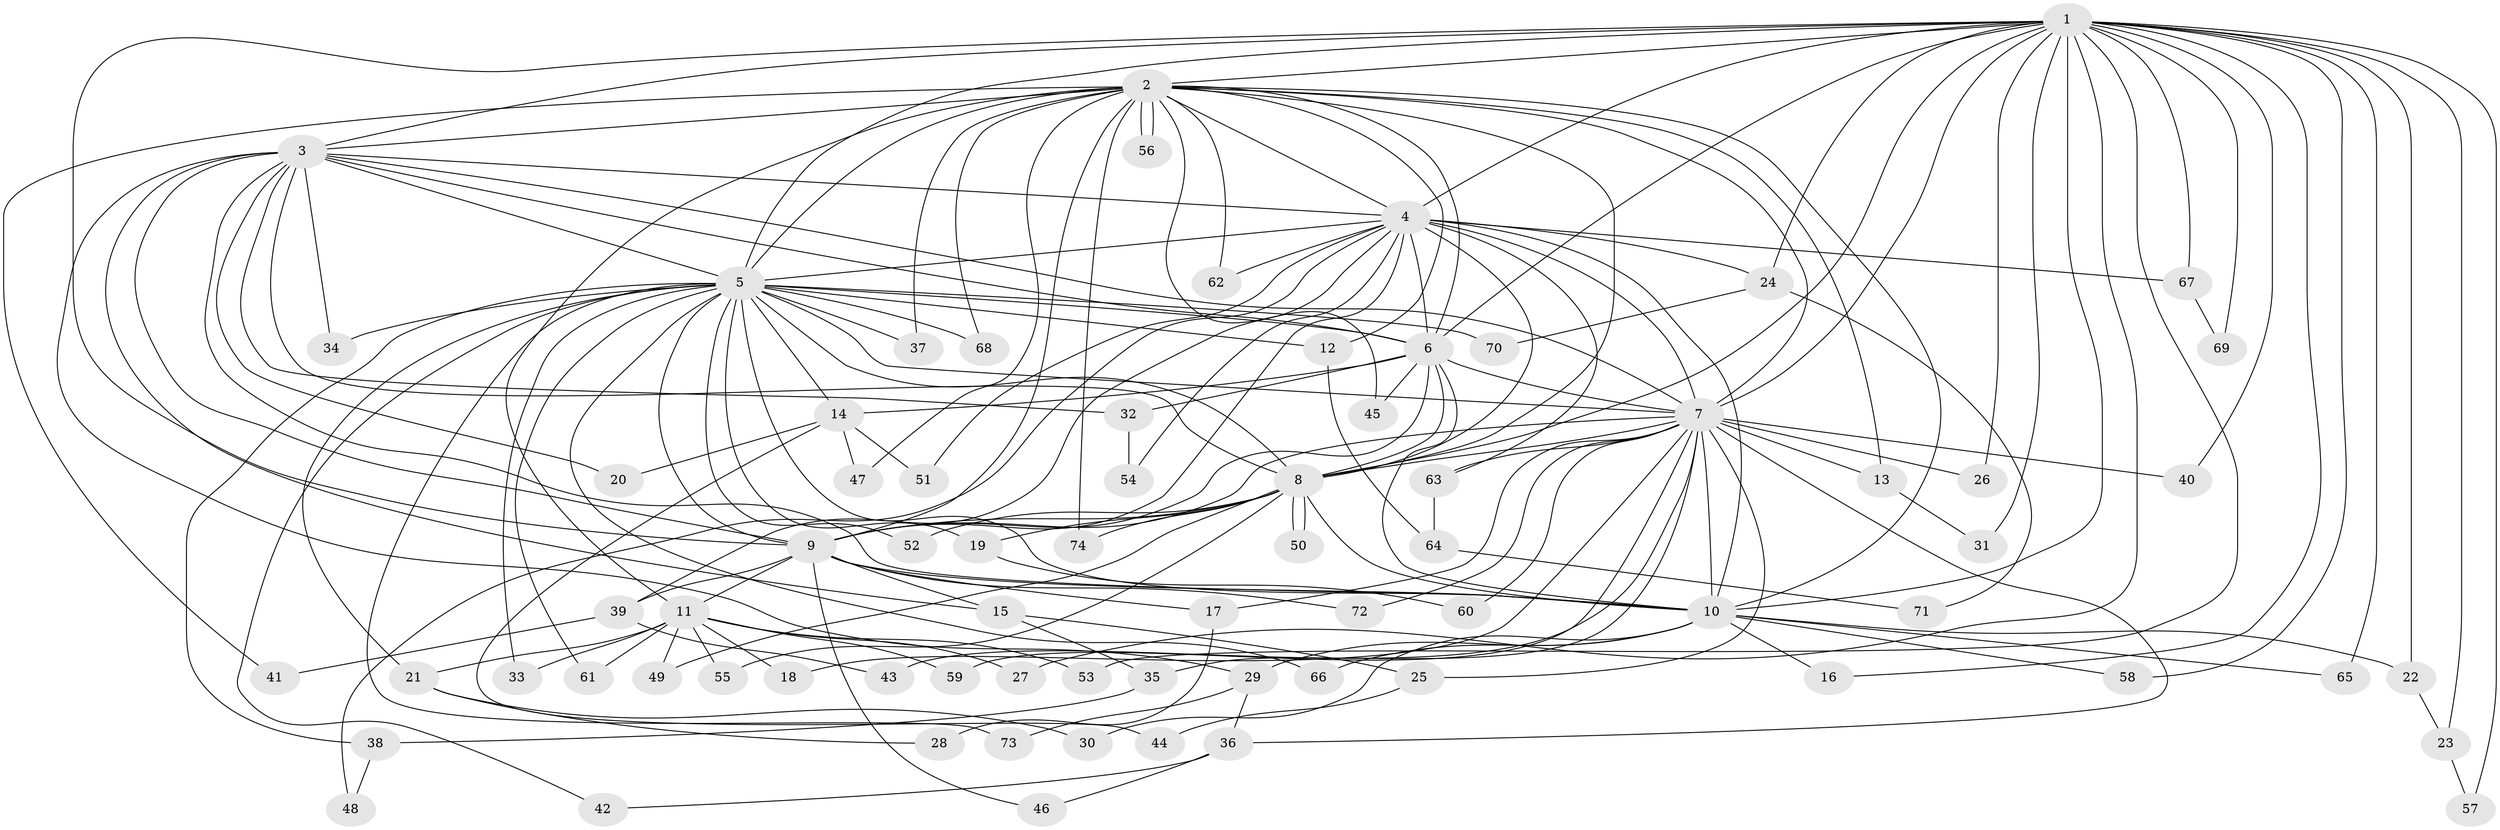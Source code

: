 // Generated by graph-tools (version 1.1) at 2025/01/03/09/25 03:01:20]
// undirected, 74 vertices, 173 edges
graph export_dot {
graph [start="1"]
  node [color=gray90,style=filled];
  1;
  2;
  3;
  4;
  5;
  6;
  7;
  8;
  9;
  10;
  11;
  12;
  13;
  14;
  15;
  16;
  17;
  18;
  19;
  20;
  21;
  22;
  23;
  24;
  25;
  26;
  27;
  28;
  29;
  30;
  31;
  32;
  33;
  34;
  35;
  36;
  37;
  38;
  39;
  40;
  41;
  42;
  43;
  44;
  45;
  46;
  47;
  48;
  49;
  50;
  51;
  52;
  53;
  54;
  55;
  56;
  57;
  58;
  59;
  60;
  61;
  62;
  63;
  64;
  65;
  66;
  67;
  68;
  69;
  70;
  71;
  72;
  73;
  74;
  1 -- 2;
  1 -- 3;
  1 -- 4;
  1 -- 5;
  1 -- 6;
  1 -- 7;
  1 -- 8;
  1 -- 9;
  1 -- 10;
  1 -- 16;
  1 -- 22;
  1 -- 23;
  1 -- 24;
  1 -- 26;
  1 -- 27;
  1 -- 31;
  1 -- 40;
  1 -- 53;
  1 -- 57;
  1 -- 58;
  1 -- 65;
  1 -- 67;
  1 -- 69;
  2 -- 3;
  2 -- 4;
  2 -- 5;
  2 -- 6;
  2 -- 7;
  2 -- 8;
  2 -- 9;
  2 -- 10;
  2 -- 11;
  2 -- 12;
  2 -- 13;
  2 -- 37;
  2 -- 41;
  2 -- 45;
  2 -- 47;
  2 -- 56;
  2 -- 56;
  2 -- 62;
  2 -- 68;
  2 -- 74;
  3 -- 4;
  3 -- 5;
  3 -- 6;
  3 -- 7;
  3 -- 8;
  3 -- 9;
  3 -- 10;
  3 -- 15;
  3 -- 20;
  3 -- 29;
  3 -- 32;
  3 -- 34;
  4 -- 5;
  4 -- 6;
  4 -- 7;
  4 -- 8;
  4 -- 9;
  4 -- 10;
  4 -- 24;
  4 -- 39;
  4 -- 48;
  4 -- 51;
  4 -- 54;
  4 -- 62;
  4 -- 63;
  4 -- 67;
  5 -- 6;
  5 -- 7;
  5 -- 8;
  5 -- 9;
  5 -- 10;
  5 -- 12;
  5 -- 14;
  5 -- 19;
  5 -- 21;
  5 -- 33;
  5 -- 34;
  5 -- 37;
  5 -- 38;
  5 -- 42;
  5 -- 52;
  5 -- 61;
  5 -- 66;
  5 -- 68;
  5 -- 70;
  5 -- 73;
  6 -- 7;
  6 -- 8;
  6 -- 9;
  6 -- 10;
  6 -- 14;
  6 -- 32;
  6 -- 45;
  7 -- 8;
  7 -- 9;
  7 -- 10;
  7 -- 13;
  7 -- 17;
  7 -- 18;
  7 -- 25;
  7 -- 26;
  7 -- 35;
  7 -- 36;
  7 -- 40;
  7 -- 43;
  7 -- 59;
  7 -- 60;
  7 -- 63;
  7 -- 72;
  8 -- 9;
  8 -- 10;
  8 -- 19;
  8 -- 49;
  8 -- 50;
  8 -- 50;
  8 -- 52;
  8 -- 55;
  8 -- 74;
  9 -- 10;
  9 -- 11;
  9 -- 15;
  9 -- 17;
  9 -- 39;
  9 -- 46;
  9 -- 72;
  10 -- 16;
  10 -- 22;
  10 -- 29;
  10 -- 30;
  10 -- 58;
  10 -- 65;
  10 -- 66;
  11 -- 18;
  11 -- 21;
  11 -- 27;
  11 -- 33;
  11 -- 49;
  11 -- 53;
  11 -- 55;
  11 -- 59;
  11 -- 61;
  12 -- 64;
  13 -- 31;
  14 -- 20;
  14 -- 44;
  14 -- 47;
  14 -- 51;
  15 -- 25;
  15 -- 35;
  17 -- 28;
  19 -- 60;
  21 -- 28;
  21 -- 30;
  22 -- 23;
  23 -- 57;
  24 -- 70;
  24 -- 71;
  25 -- 44;
  29 -- 36;
  29 -- 73;
  32 -- 54;
  35 -- 38;
  36 -- 42;
  36 -- 46;
  38 -- 48;
  39 -- 41;
  39 -- 43;
  63 -- 64;
  64 -- 71;
  67 -- 69;
}
